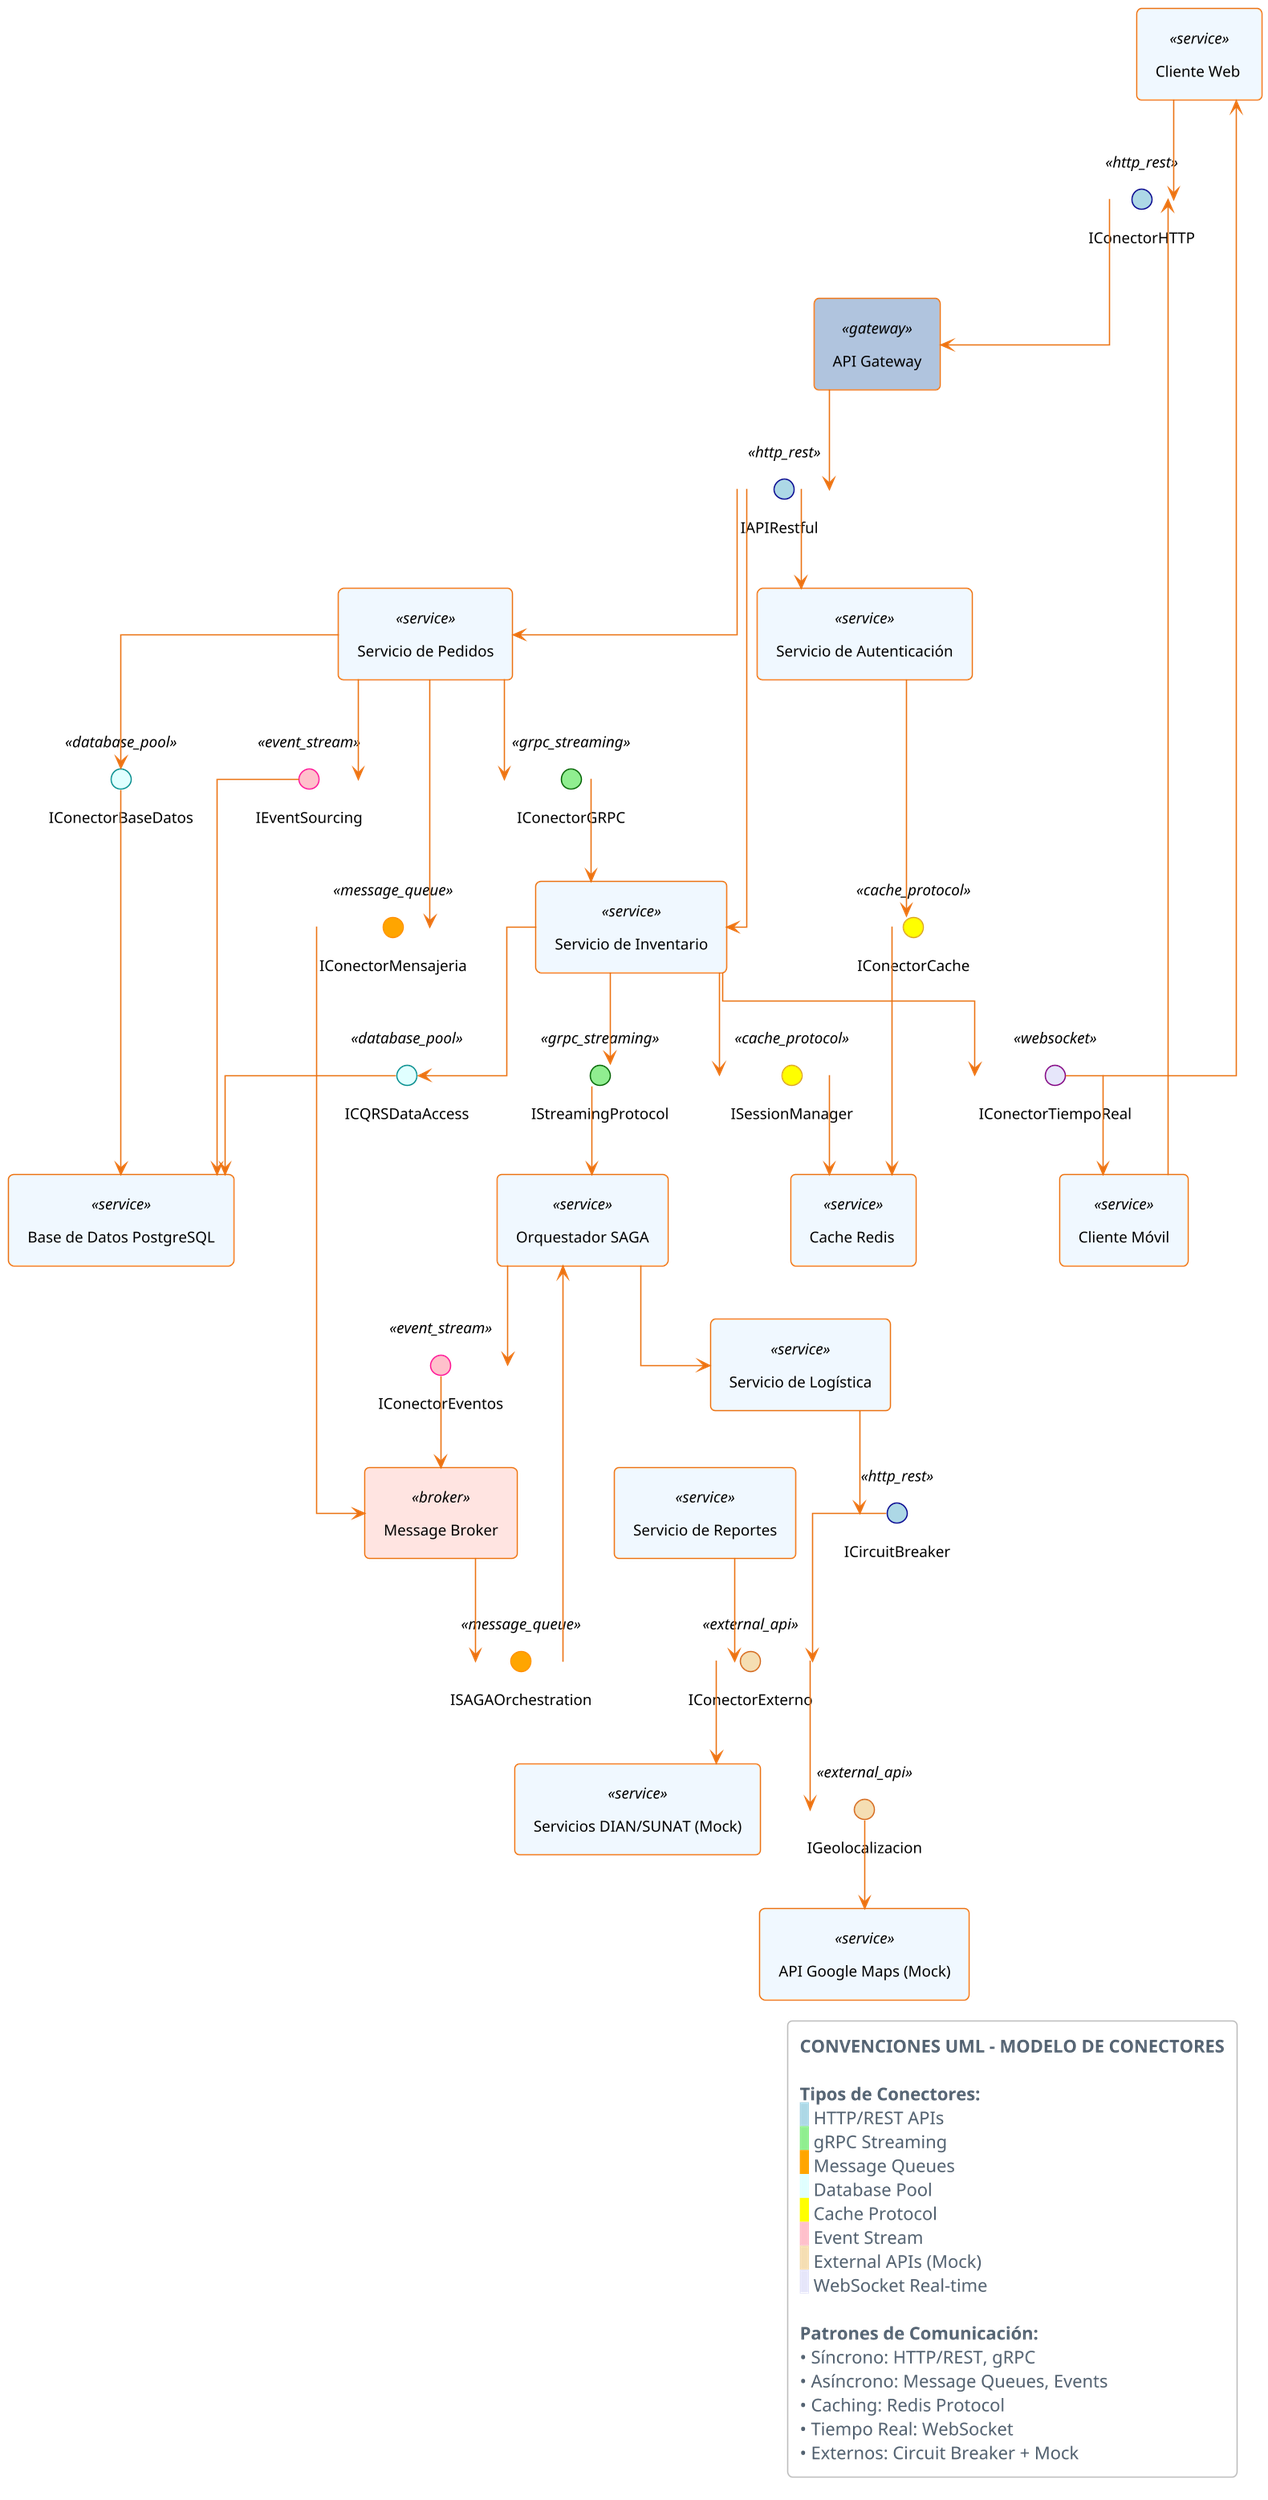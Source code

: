 @startuml ModeloConectores
!theme aws-orange
skinparam backgroundColor transparent
skinparam maxMessageSize 150
skinparam dpi 150
skinparam shadowing false
!define RECTANGLE
skinparam linetype ortho

' Configuraciones para evitar sobreposición de etiquetas
skinparam minClassWidth 80
skinparam nodesep 25
skinparam ranksep 40
skinparam componentStyle rectangle
skinparam interfaceStyle circle
skinparam PackagePadding 10
skinparam ArrowThickness 1
skinparam ArrowFontSize 10

' Configuración de estereotipos UML para conectores
skinparam interface<<http_rest>> {
    BackgroundColor LightBlue
    FontColor Black
    BorderColor DarkBlue
}
skinparam interface<<grpc_streaming>> {
    BackgroundColor LightGreen
    FontColor Black
    BorderColor DarkGreen
}
skinparam interface<<message_queue>> {
    BackgroundColor Orange
    FontColor Black
    BorderColor DarkOrange
}
skinparam interface<<database_pool>> {
    BackgroundColor LightCyan
    FontColor Black
    BorderColor DarkCyan
}
skinparam interface<<cache_protocol>> {
    BackgroundColor Yellow
    FontColor Black
    BorderColor Goldenrod
}
skinparam interface<<event_stream>> {
    BackgroundColor Pink
    FontColor Black
    BorderColor DeepPink
}
skinparam interface<<external_api>> {
    BackgroundColor Wheat
    FontColor Black
    BorderColor Chocolate
}
skinparam interface<<websocket>> {
    BackgroundColor Lavender
    FontColor Black
    BorderColor Purple
}

skinparam component<<service>> {
    BackgroundColor AliceBlue
    FontColor Black
}
skinparam component<<gateway>> {
    BackgroundColor LightSteelBlue
    FontColor Black
}
skinparam component<<broker>> {
    BackgroundColor MistyRose
    FontColor Black
}

' ===== COMPONENTES PRINCIPALES =====

' Capa Cliente
component [Cliente Web] <<service>> as web_client
component [Cliente Móvil] <<service>> as mobile_client

' Capa Gateway
component [API Gateway] <<gateway>> as api_gateway

' Capa Servicios Core
component [Servicio de Autenticación] <<service>> as auth_service
component [Servicio de Pedidos] <<service>> as order_service
component [Servicio de Inventario] <<service>> as inventory_service
component [Orquestador SAGA] <<service>> as saga_orchestrator

' Capa Servicios Negocio
component [Servicio de Logística] <<service>> as logistics_service
component [Servicio de Reportes] <<service>> as reporting_service

' Capa Infraestructura
component [Message Broker] <<broker>> as message_broker
component [Base de Datos PostgreSQL] <<service>> as postgres_db
component [Cache Redis] <<service>> as redis_cache

' Servicios Externos
component [API Google Maps (Mock)] <<service>> as google_maps
component [Servicios DIAN/SUNAT (Mock)] <<service>> as tax_services

' ===== CONECTORES HTTP/REST =====
interface "IConectorHTTP" <<http_rest>> as http_connector

interface "IAPIRestful" <<http_rest>> as rest_api

interface "ICircuitBreaker" <<http_rest>> as circuit_breaker

' ===== CONECTORES gRPC =====
interface "IConectorGRPC" <<grpc_streaming>> as grpc_connector

interface "IStreamingProtocol" <<grpc_streaming>> as streaming_protocol

' ===== CONECTORES DE MENSAJERÍA =====
interface "IConectorMensajeria" <<message_queue>> as message_connector

interface "ISAGAOrchestration" <<message_queue>> as saga_connector

' ===== CONECTORES DE BASE DE DATOS =====
interface "IConectorBaseDatos" <<database_pool>> as db_connector

interface "ICQRSDataAccess" <<database_pool>> as cqrs_connector

' ===== CONECTORES DE CACHE =====
interface "IConectorCache" <<cache_protocol>> as cache_connector

interface "ISessionManager" <<cache_protocol>> as session_connector

' ===== CONECTORES DE EVENTOS =====
interface "IConectorEventos" <<event_stream>> as event_connector

interface "IEventSourcing" <<event_stream>> as event_sourcing

' ===== CONECTORES EXTERNOS =====
interface "IConectorExterno" <<external_api>> as external_connector

interface "IGeolocalizacion" <<external_api>> as geo_connector

' ===== CONECTORES WEBSOCKET =====
interface "IConectorTiempoReal" <<websocket>> as websocket_connector

' ===== CONEXIONES PRINCIPALES =====

' === CAPA 1: Cliente -> Gateway ===
web_client --> http_connector
mobile_client --> http_connector
http_connector --> api_gateway

' === CAPA 2: Gateway -> Servicios Core ===
api_gateway --> rest_api
rest_api --> auth_service
rest_api --> order_service
rest_api --> inventory_service

' === CAPA 3: Comunicación Inter-Servicios ===
' gRPC de alto rendimiento
order_service --> grpc_connector
grpc_connector --> inventory_service
inventory_service --> streaming_protocol
streaming_protocol --> saga_orchestrator

' === CAPA 4: Mensajería Asíncrona ===
order_service --> message_connector
message_connector --> message_broker
message_broker --> saga_connector
saga_connector --> saga_orchestrator
saga_orchestrator --> logistics_service

' === CAPA 5: Persistencia ===
order_service --> db_connector
inventory_service --> cqrs_connector
db_connector --> postgres_db
cqrs_connector --> postgres_db

' === CAPA 6: Cache ===
auth_service --> cache_connector
inventory_service --> session_connector
cache_connector --> redis_cache
session_connector --> redis_cache

' === CAPA 7: Event Sourcing ===
saga_orchestrator --> event_connector
order_service --> event_sourcing
event_connector --> message_broker
event_sourcing --> postgres_db

' === CAPA 8: Servicios Externos ===
logistics_service --> circuit_breaker
circuit_breaker --> external_connector
external_connector --> geo_connector
geo_connector --> google_maps

reporting_service --> external_connector
external_connector --> tax_services

' === CAPA 9: Tiempo Real ===
inventory_service --> websocket_connector
websocket_connector --> web_client
websocket_connector --> mobile_client

' ===== CONVENCIONES UML =====
legend bottom right
**CONVENCIONES UML - MODELO DE CONECTORES**

**Tipos de Conectores:**
<back:LightBlue>  </back> HTTP/REST APIs
<back:LightGreen>  </back> gRPC Streaming
<back:Orange>  </back> Message Queues
<back:LightCyan>  </back> Database Pool
<back:Yellow>  </back> Cache Protocol
<back:Pink>  </back> Event Stream
<back:Wheat>  </back> External APIs (Mock)
<back:Lavender>  </back> WebSocket Real-time

**Patrones de Comunicación:**
• Síncrono: HTTP/REST, gRPC
• Asíncrono: Message Queues, Events
• Caching: Redis Protocol
• Tiempo Real: WebSocket
• Externos: Circuit Breaker + Mock
end legend

@enduml